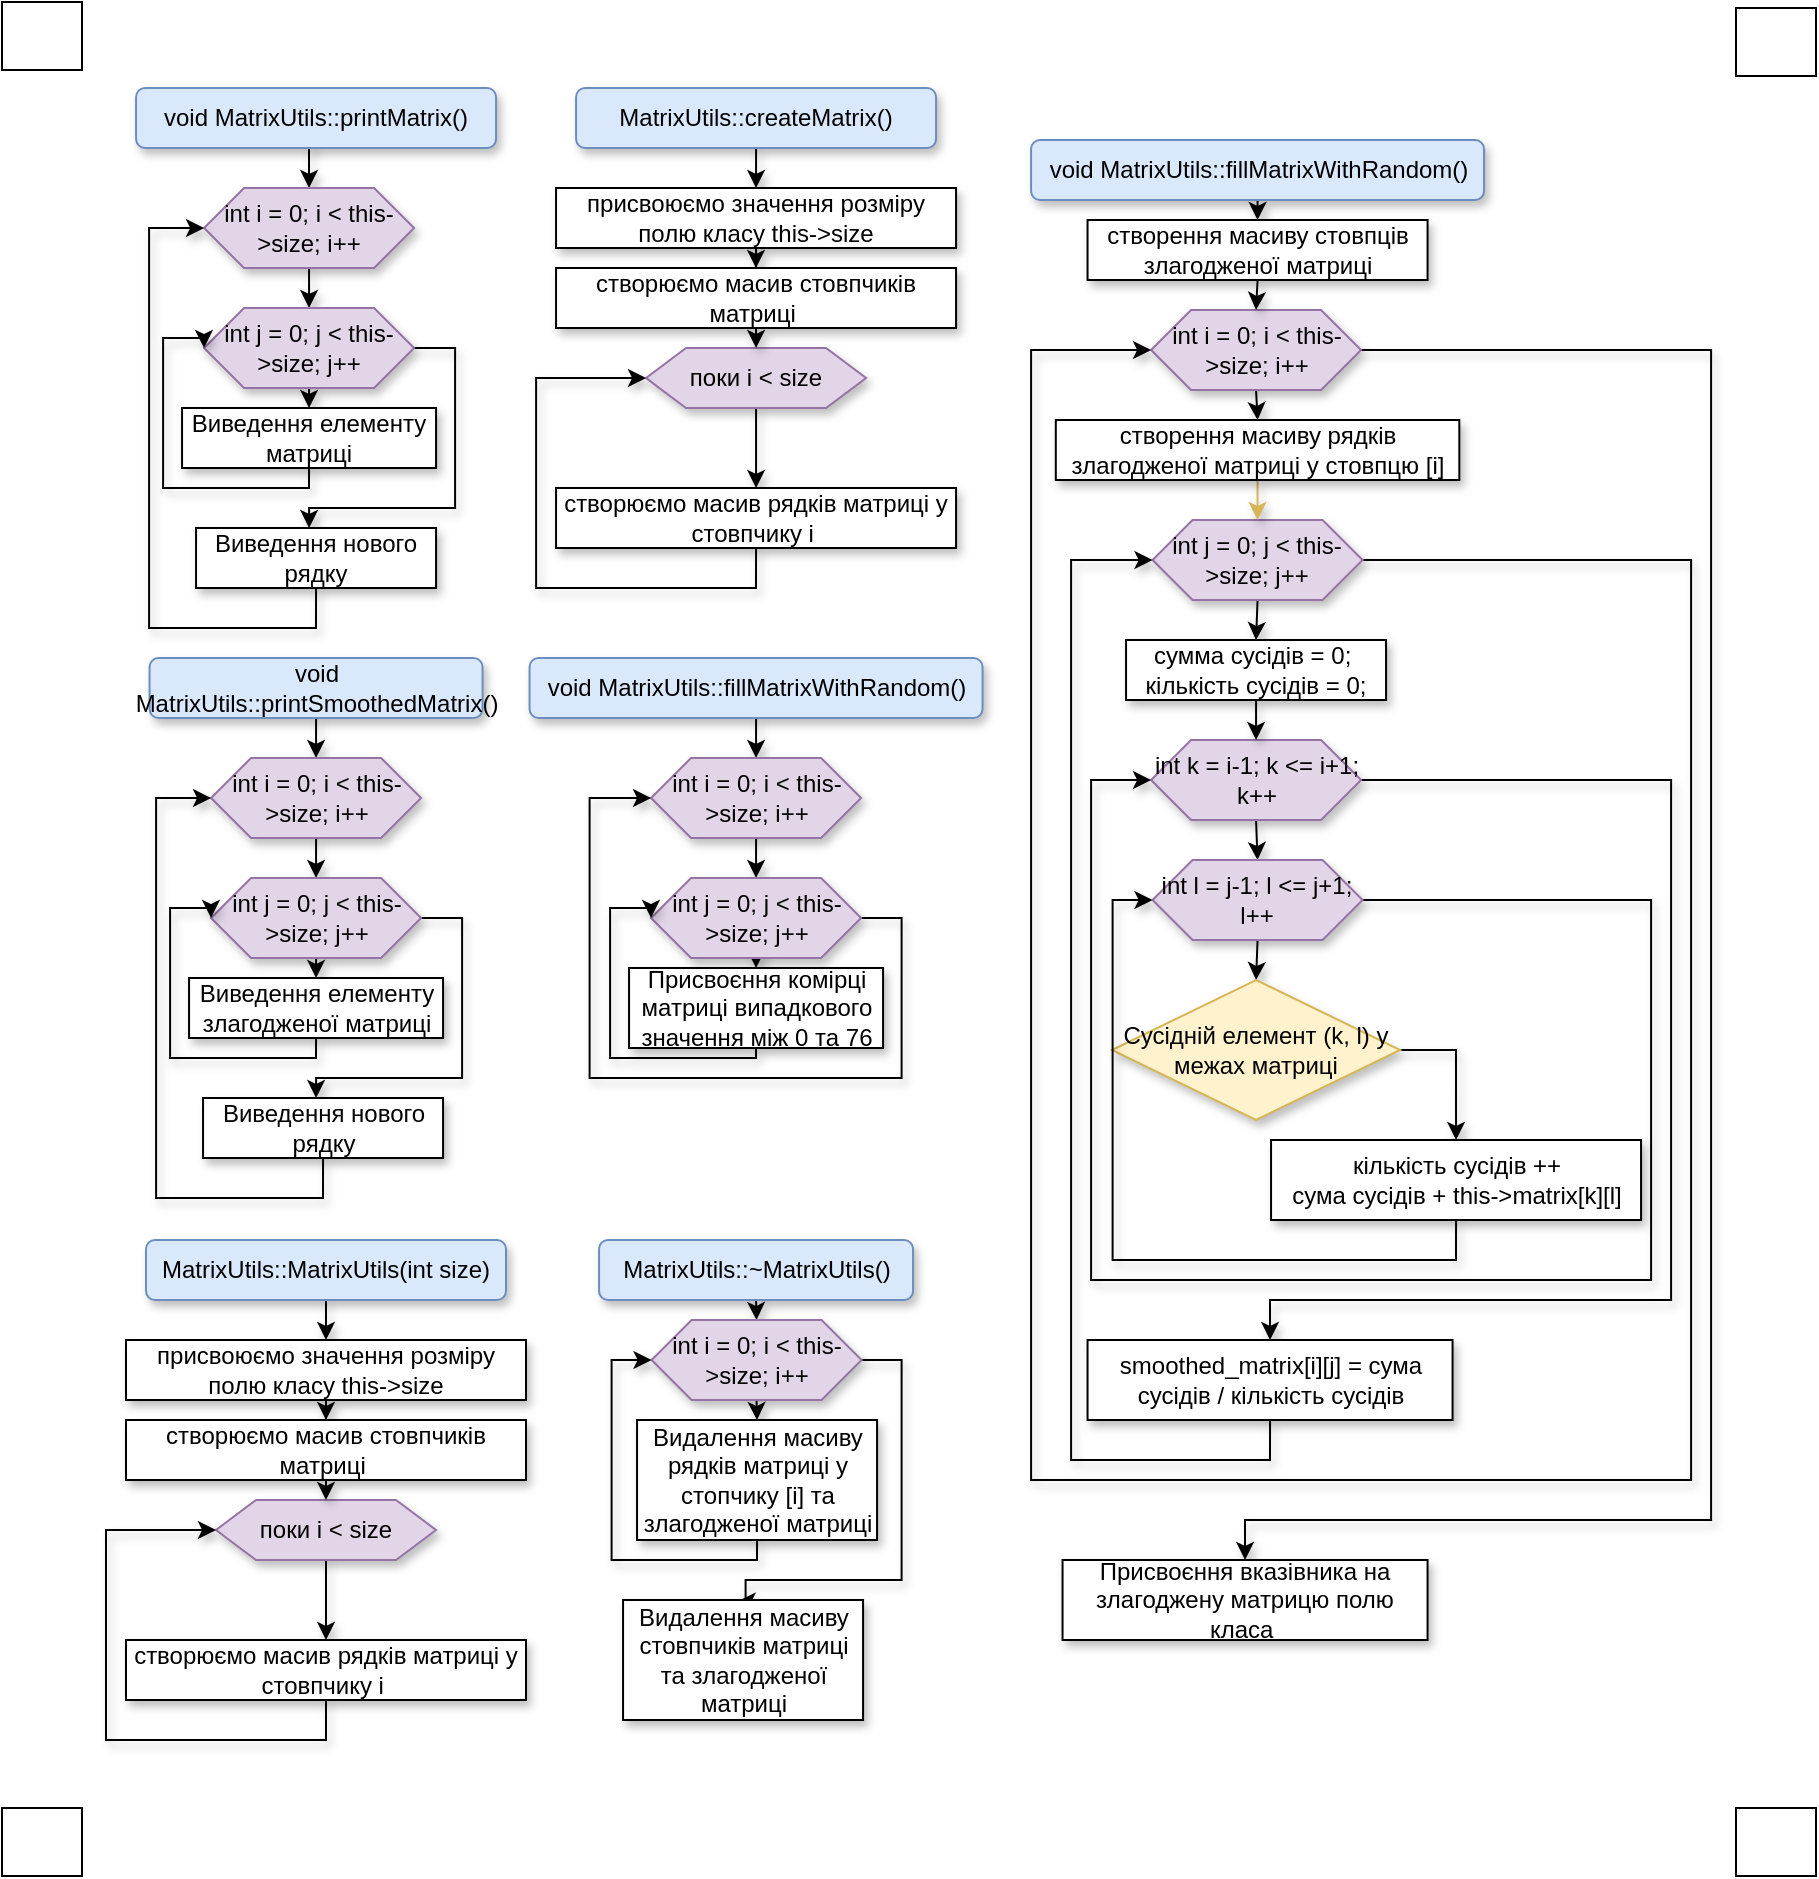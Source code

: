 <mxfile version="21.3.0" type="device">
  <diagram name="Сторінка-1" id="_eR_3v-Mw2Az2jnUmWdt">
    <mxGraphModel dx="3135" dy="3163" grid="1" gridSize="10" guides="1" tooltips="1" connect="1" arrows="1" fold="1" page="1" pageScale="1" pageWidth="827" pageHeight="1169" math="0" shadow="0">
      <root>
        <mxCell id="0" />
        <mxCell id="1" parent="0" />
        <mxCell id="QLhoriEredFABlClyV-9-8" style="edgeStyle=orthogonalEdgeStyle;rounded=0;orthogonalLoop=1;jettySize=auto;html=1;exitX=0.5;exitY=1;exitDx=0;exitDy=0;entryX=0.5;entryY=0;entryDx=0;entryDy=0;shadow=1;" parent="1" source="QLhoriEredFABlClyV-9-2" target="QLhoriEredFABlClyV-9-5" edge="1">
          <mxGeometry relative="1" as="geometry" />
        </mxCell>
        <mxCell id="QLhoriEredFABlClyV-9-2" value="MatrixUtils::MatrixUtils(int size)" style="rounded=1;whiteSpace=wrap;html=1;fillColor=#dae8fc;strokeColor=#6c8ebf;shadow=1;" parent="1" vertex="1">
          <mxGeometry x="-795" y="-584" width="180" height="30" as="geometry" />
        </mxCell>
        <mxCell id="QLhoriEredFABlClyV-9-11" style="edgeStyle=orthogonalEdgeStyle;rounded=0;orthogonalLoop=1;jettySize=auto;html=1;exitX=0.5;exitY=1;exitDx=0;exitDy=0;entryX=0.5;entryY=0;entryDx=0;entryDy=0;shadow=1;" parent="1" source="QLhoriEredFABlClyV-9-4" target="QLhoriEredFABlClyV-9-7" edge="1">
          <mxGeometry relative="1" as="geometry" />
        </mxCell>
        <mxCell id="QLhoriEredFABlClyV-9-4" value="поки i &amp;lt; size" style="shape=hexagon;perimeter=hexagonPerimeter2;whiteSpace=wrap;html=1;fixedSize=1;size=20;shadow=1;fillColor=#e1d5e7;strokeColor=#9673a6;" parent="1" vertex="1">
          <mxGeometry x="-760" y="-454" width="110" height="30" as="geometry" />
        </mxCell>
        <mxCell id="QLhoriEredFABlClyV-9-9" style="edgeStyle=orthogonalEdgeStyle;rounded=0;orthogonalLoop=1;jettySize=auto;html=1;exitX=0.5;exitY=1;exitDx=0;exitDy=0;shadow=1;" parent="1" source="QLhoriEredFABlClyV-9-5" target="QLhoriEredFABlClyV-9-6" edge="1">
          <mxGeometry relative="1" as="geometry" />
        </mxCell>
        <mxCell id="QLhoriEredFABlClyV-9-5" value="присвоюємо значення розміру полю класу this-&amp;gt;size" style="rounded=0;whiteSpace=wrap;html=1;shadow=1;" parent="1" vertex="1">
          <mxGeometry x="-805" y="-534" width="200" height="30" as="geometry" />
        </mxCell>
        <mxCell id="QLhoriEredFABlClyV-9-10" style="edgeStyle=orthogonalEdgeStyle;rounded=0;orthogonalLoop=1;jettySize=auto;html=1;exitX=0.5;exitY=1;exitDx=0;exitDy=0;entryX=0.5;entryY=0;entryDx=0;entryDy=0;shadow=1;" parent="1" source="QLhoriEredFABlClyV-9-6" target="QLhoriEredFABlClyV-9-4" edge="1">
          <mxGeometry relative="1" as="geometry" />
        </mxCell>
        <mxCell id="QLhoriEredFABlClyV-9-6" value="створюємо масив стовпчиків матриці&amp;nbsp;" style="rounded=0;whiteSpace=wrap;html=1;shadow=1;" parent="1" vertex="1">
          <mxGeometry x="-805" y="-494" width="200" height="30" as="geometry" />
        </mxCell>
        <mxCell id="QLhoriEredFABlClyV-9-12" style="edgeStyle=orthogonalEdgeStyle;rounded=0;orthogonalLoop=1;jettySize=auto;html=1;exitX=0.5;exitY=1;exitDx=0;exitDy=0;entryX=0;entryY=0.5;entryDx=0;entryDy=0;shadow=1;" parent="1" source="QLhoriEredFABlClyV-9-7" target="QLhoriEredFABlClyV-9-4" edge="1">
          <mxGeometry relative="1" as="geometry">
            <Array as="points">
              <mxPoint x="-705" y="-334" />
              <mxPoint x="-815" y="-334" />
              <mxPoint x="-815" y="-439" />
            </Array>
          </mxGeometry>
        </mxCell>
        <mxCell id="QLhoriEredFABlClyV-9-7" value="створюємо масив рядків матриці у стовпчику i&amp;nbsp;" style="rounded=0;whiteSpace=wrap;html=1;shadow=1;" parent="1" vertex="1">
          <mxGeometry x="-805" y="-384" width="200" height="30" as="geometry" />
        </mxCell>
        <mxCell id="QLhoriEredFABlClyV-9-13" style="edgeStyle=orthogonalEdgeStyle;rounded=0;orthogonalLoop=1;jettySize=auto;html=1;exitX=0.5;exitY=1;exitDx=0;exitDy=0;entryX=0.5;entryY=0;entryDx=0;entryDy=0;shadow=1;" parent="1" source="QLhoriEredFABlClyV-9-14" target="QLhoriEredFABlClyV-9-18" edge="1">
          <mxGeometry relative="1" as="geometry" />
        </mxCell>
        <mxCell id="QLhoriEredFABlClyV-9-14" value="MatrixUtils::createMatrix()" style="rounded=1;whiteSpace=wrap;html=1;fillColor=#dae8fc;strokeColor=#6c8ebf;shadow=1;" parent="1" vertex="1">
          <mxGeometry x="-579.97" y="-1160" width="180" height="30" as="geometry" />
        </mxCell>
        <mxCell id="QLhoriEredFABlClyV-9-15" style="edgeStyle=orthogonalEdgeStyle;rounded=0;orthogonalLoop=1;jettySize=auto;html=1;exitX=0.5;exitY=1;exitDx=0;exitDy=0;entryX=0.5;entryY=0;entryDx=0;entryDy=0;shadow=1;" parent="1" source="QLhoriEredFABlClyV-9-16" target="QLhoriEredFABlClyV-9-22" edge="1">
          <mxGeometry relative="1" as="geometry" />
        </mxCell>
        <mxCell id="QLhoriEredFABlClyV-9-16" value="поки i &amp;lt; size" style="shape=hexagon;perimeter=hexagonPerimeter2;whiteSpace=wrap;html=1;fixedSize=1;size=20;shadow=1;fillColor=#e1d5e7;strokeColor=#9673a6;" parent="1" vertex="1">
          <mxGeometry x="-544.97" y="-1030" width="110" height="30" as="geometry" />
        </mxCell>
        <mxCell id="QLhoriEredFABlClyV-9-17" style="edgeStyle=orthogonalEdgeStyle;rounded=0;orthogonalLoop=1;jettySize=auto;html=1;exitX=0.5;exitY=1;exitDx=0;exitDy=0;shadow=1;" parent="1" source="QLhoriEredFABlClyV-9-18" target="QLhoriEredFABlClyV-9-20" edge="1">
          <mxGeometry relative="1" as="geometry" />
        </mxCell>
        <mxCell id="QLhoriEredFABlClyV-9-18" value="присвоюємо значення розміру полю класу this-&amp;gt;size" style="rounded=0;whiteSpace=wrap;html=1;shadow=1;" parent="1" vertex="1">
          <mxGeometry x="-589.97" y="-1110" width="200" height="30" as="geometry" />
        </mxCell>
        <mxCell id="QLhoriEredFABlClyV-9-19" style="edgeStyle=orthogonalEdgeStyle;rounded=0;orthogonalLoop=1;jettySize=auto;html=1;exitX=0.5;exitY=1;exitDx=0;exitDy=0;entryX=0.5;entryY=0;entryDx=0;entryDy=0;shadow=1;" parent="1" source="QLhoriEredFABlClyV-9-20" target="QLhoriEredFABlClyV-9-16" edge="1">
          <mxGeometry relative="1" as="geometry" />
        </mxCell>
        <mxCell id="QLhoriEredFABlClyV-9-20" value="створюємо масив стовпчиків матриці&amp;nbsp;" style="rounded=0;whiteSpace=wrap;html=1;shadow=1;" parent="1" vertex="1">
          <mxGeometry x="-589.97" y="-1070" width="200" height="30" as="geometry" />
        </mxCell>
        <mxCell id="QLhoriEredFABlClyV-9-21" style="edgeStyle=orthogonalEdgeStyle;rounded=0;orthogonalLoop=1;jettySize=auto;html=1;exitX=0.5;exitY=1;exitDx=0;exitDy=0;entryX=0;entryY=0.5;entryDx=0;entryDy=0;shadow=1;" parent="1" source="QLhoriEredFABlClyV-9-22" target="QLhoriEredFABlClyV-9-16" edge="1">
          <mxGeometry relative="1" as="geometry">
            <Array as="points">
              <mxPoint x="-489.97" y="-910" />
              <mxPoint x="-599.97" y="-910" />
              <mxPoint x="-599.97" y="-1015" />
            </Array>
          </mxGeometry>
        </mxCell>
        <mxCell id="QLhoriEredFABlClyV-9-22" value="створюємо масив рядків матриці у стовпчику i&amp;nbsp;" style="rounded=0;whiteSpace=wrap;html=1;shadow=1;" parent="1" vertex="1">
          <mxGeometry x="-589.97" y="-960" width="200" height="30" as="geometry" />
        </mxCell>
        <mxCell id="MPSklwutve8_CNtaB2tT-8" style="edgeStyle=orthogonalEdgeStyle;rounded=0;orthogonalLoop=1;jettySize=auto;html=1;exitX=0.5;exitY=1;exitDx=0;exitDy=0;entryX=0.5;entryY=0;entryDx=0;entryDy=0;shadow=1;" edge="1" parent="1" source="QLhoriEredFABlClyV-9-24" target="QLhoriEredFABlClyV-9-25">
          <mxGeometry relative="1" as="geometry" />
        </mxCell>
        <mxCell id="QLhoriEredFABlClyV-9-24" value="void MatrixUtils::printMatrix()" style="rounded=1;whiteSpace=wrap;html=1;fillColor=#dae8fc;strokeColor=#6c8ebf;shadow=1;" parent="1" vertex="1">
          <mxGeometry x="-799.97" y="-1160" width="180" height="30" as="geometry" />
        </mxCell>
        <mxCell id="MPSklwutve8_CNtaB2tT-2" style="edgeStyle=orthogonalEdgeStyle;rounded=0;orthogonalLoop=1;jettySize=auto;html=1;exitX=0.5;exitY=1;exitDx=0;exitDy=0;entryX=0.5;entryY=0;entryDx=0;entryDy=0;shadow=1;" edge="1" parent="1" source="QLhoriEredFABlClyV-9-25" target="QLhoriEredFABlClyV-9-26">
          <mxGeometry relative="1" as="geometry" />
        </mxCell>
        <mxCell id="QLhoriEredFABlClyV-9-25" value="int i = 0; i &amp;lt; this-&amp;gt;size; i++" style="shape=hexagon;perimeter=hexagonPerimeter2;whiteSpace=wrap;html=1;fixedSize=1;size=20;shadow=1;fillColor=#e1d5e7;strokeColor=#9673a6;" parent="1" vertex="1">
          <mxGeometry x="-765.97" y="-1110" width="105" height="40" as="geometry" />
        </mxCell>
        <mxCell id="MPSklwutve8_CNtaB2tT-4" style="edgeStyle=orthogonalEdgeStyle;rounded=0;orthogonalLoop=1;jettySize=auto;html=1;exitX=0.5;exitY=1;exitDx=0;exitDy=0;entryX=0.5;entryY=0;entryDx=0;entryDy=0;shadow=1;" edge="1" parent="1" source="QLhoriEredFABlClyV-9-26" target="MPSklwutve8_CNtaB2tT-1">
          <mxGeometry relative="1" as="geometry" />
        </mxCell>
        <mxCell id="MPSklwutve8_CNtaB2tT-7" style="edgeStyle=orthogonalEdgeStyle;rounded=0;orthogonalLoop=1;jettySize=auto;html=1;exitX=1;exitY=0.5;exitDx=0;exitDy=0;shadow=1;" edge="1" parent="1" source="QLhoriEredFABlClyV-9-26" target="MPSklwutve8_CNtaB2tT-6">
          <mxGeometry relative="1" as="geometry">
            <Array as="points">
              <mxPoint x="-640.47" y="-1030" />
              <mxPoint x="-640.47" y="-950" />
              <mxPoint x="-713.47" y="-950" />
            </Array>
          </mxGeometry>
        </mxCell>
        <mxCell id="QLhoriEredFABlClyV-9-26" value="int j = 0; j &amp;lt; this-&amp;gt;size; j++" style="shape=hexagon;perimeter=hexagonPerimeter2;whiteSpace=wrap;html=1;fixedSize=1;size=20;shadow=1;fillColor=#e1d5e7;strokeColor=#9673a6;" parent="1" vertex="1">
          <mxGeometry x="-765.97" y="-1050" width="105" height="40" as="geometry" />
        </mxCell>
        <mxCell id="MPSklwutve8_CNtaB2tT-5" style="edgeStyle=orthogonalEdgeStyle;rounded=0;orthogonalLoop=1;jettySize=auto;html=1;exitX=0.5;exitY=1;exitDx=0;exitDy=0;entryX=0;entryY=0.5;entryDx=0;entryDy=0;shadow=1;" edge="1" parent="1" source="MPSklwutve8_CNtaB2tT-1" target="QLhoriEredFABlClyV-9-26">
          <mxGeometry relative="1" as="geometry">
            <Array as="points">
              <mxPoint x="-713.47" y="-960" />
              <mxPoint x="-786.47" y="-960" />
              <mxPoint x="-786.47" y="-1035" />
            </Array>
          </mxGeometry>
        </mxCell>
        <mxCell id="MPSklwutve8_CNtaB2tT-1" value="Виведення елементу матриці" style="rounded=0;whiteSpace=wrap;html=1;shadow=1;" vertex="1" parent="1">
          <mxGeometry x="-776.97" y="-1000" width="127" height="30" as="geometry" />
        </mxCell>
        <mxCell id="MPSklwutve8_CNtaB2tT-9" style="edgeStyle=orthogonalEdgeStyle;rounded=0;orthogonalLoop=1;jettySize=auto;html=1;exitX=0.5;exitY=1;exitDx=0;exitDy=0;entryX=0;entryY=0.5;entryDx=0;entryDy=0;shadow=1;" edge="1" parent="1" source="MPSklwutve8_CNtaB2tT-6" target="QLhoriEredFABlClyV-9-25">
          <mxGeometry relative="1" as="geometry">
            <mxPoint x="-793.47" y="-1050" as="targetPoint" />
            <Array as="points">
              <mxPoint x="-710.47" y="-890" />
              <mxPoint x="-793.47" y="-890" />
              <mxPoint x="-793.47" y="-1090" />
            </Array>
          </mxGeometry>
        </mxCell>
        <mxCell id="MPSklwutve8_CNtaB2tT-6" value="Виведення нового рядку" style="rounded=0;whiteSpace=wrap;html=1;shadow=1;" vertex="1" parent="1">
          <mxGeometry x="-769.97" y="-940" width="120" height="30" as="geometry" />
        </mxCell>
        <mxCell id="MPSklwutve8_CNtaB2tT-10" style="edgeStyle=orthogonalEdgeStyle;rounded=0;orthogonalLoop=1;jettySize=auto;html=1;exitX=0.5;exitY=1;exitDx=0;exitDy=0;entryX=0.5;entryY=0;entryDx=0;entryDy=0;shadow=1;" edge="1" parent="1" source="MPSklwutve8_CNtaB2tT-11" target="MPSklwutve8_CNtaB2tT-13">
          <mxGeometry relative="1" as="geometry" />
        </mxCell>
        <mxCell id="MPSklwutve8_CNtaB2tT-11" value="void MatrixUtils::printSmoothedMatrix()" style="rounded=1;whiteSpace=wrap;html=1;fillColor=#dae8fc;strokeColor=#6c8ebf;shadow=1;" vertex="1" parent="1">
          <mxGeometry x="-793.22" y="-875" width="166.5" height="30" as="geometry" />
        </mxCell>
        <mxCell id="MPSklwutve8_CNtaB2tT-12" style="edgeStyle=orthogonalEdgeStyle;rounded=0;orthogonalLoop=1;jettySize=auto;html=1;exitX=0.5;exitY=1;exitDx=0;exitDy=0;entryX=0.5;entryY=0;entryDx=0;entryDy=0;shadow=1;" edge="1" parent="1" source="MPSklwutve8_CNtaB2tT-13" target="MPSklwutve8_CNtaB2tT-16">
          <mxGeometry relative="1" as="geometry" />
        </mxCell>
        <mxCell id="MPSklwutve8_CNtaB2tT-13" value="int i = 0; i &amp;lt; this-&amp;gt;size; i++" style="shape=hexagon;perimeter=hexagonPerimeter2;whiteSpace=wrap;html=1;fixedSize=1;size=20;shadow=1;fillColor=#e1d5e7;strokeColor=#9673a6;" vertex="1" parent="1">
          <mxGeometry x="-762.47" y="-825" width="105" height="40" as="geometry" />
        </mxCell>
        <mxCell id="MPSklwutve8_CNtaB2tT-14" style="edgeStyle=orthogonalEdgeStyle;rounded=0;orthogonalLoop=1;jettySize=auto;html=1;exitX=0.5;exitY=1;exitDx=0;exitDy=0;entryX=0.5;entryY=0;entryDx=0;entryDy=0;shadow=1;" edge="1" parent="1" source="MPSklwutve8_CNtaB2tT-16" target="MPSklwutve8_CNtaB2tT-18">
          <mxGeometry relative="1" as="geometry" />
        </mxCell>
        <mxCell id="MPSklwutve8_CNtaB2tT-15" style="edgeStyle=orthogonalEdgeStyle;rounded=0;orthogonalLoop=1;jettySize=auto;html=1;exitX=1;exitY=0.5;exitDx=0;exitDy=0;shadow=1;" edge="1" parent="1" source="MPSklwutve8_CNtaB2tT-16" target="MPSklwutve8_CNtaB2tT-20">
          <mxGeometry relative="1" as="geometry">
            <Array as="points">
              <mxPoint x="-636.97" y="-745" />
              <mxPoint x="-636.97" y="-665" />
              <mxPoint x="-709.97" y="-665" />
            </Array>
          </mxGeometry>
        </mxCell>
        <mxCell id="MPSklwutve8_CNtaB2tT-16" value="int j = 0; j &amp;lt; this-&amp;gt;size; j++" style="shape=hexagon;perimeter=hexagonPerimeter2;whiteSpace=wrap;html=1;fixedSize=1;size=20;shadow=1;fillColor=#e1d5e7;strokeColor=#9673a6;" vertex="1" parent="1">
          <mxGeometry x="-762.47" y="-765" width="105" height="40" as="geometry" />
        </mxCell>
        <mxCell id="MPSklwutve8_CNtaB2tT-17" style="edgeStyle=orthogonalEdgeStyle;rounded=0;orthogonalLoop=1;jettySize=auto;html=1;exitX=0.5;exitY=1;exitDx=0;exitDy=0;entryX=0;entryY=0.5;entryDx=0;entryDy=0;shadow=1;" edge="1" parent="1" source="MPSklwutve8_CNtaB2tT-18" target="MPSklwutve8_CNtaB2tT-16">
          <mxGeometry relative="1" as="geometry">
            <Array as="points">
              <mxPoint x="-709.97" y="-675" />
              <mxPoint x="-782.97" y="-675" />
              <mxPoint x="-782.97" y="-750" />
            </Array>
          </mxGeometry>
        </mxCell>
        <mxCell id="MPSklwutve8_CNtaB2tT-18" value="Виведення елементу злагодженої матриці" style="rounded=0;whiteSpace=wrap;html=1;shadow=1;" vertex="1" parent="1">
          <mxGeometry x="-773.47" y="-715" width="127" height="30" as="geometry" />
        </mxCell>
        <mxCell id="MPSklwutve8_CNtaB2tT-19" style="edgeStyle=orthogonalEdgeStyle;rounded=0;orthogonalLoop=1;jettySize=auto;html=1;exitX=0.5;exitY=1;exitDx=0;exitDy=0;entryX=0;entryY=0.5;entryDx=0;entryDy=0;shadow=1;" edge="1" parent="1" source="MPSklwutve8_CNtaB2tT-20" target="MPSklwutve8_CNtaB2tT-13">
          <mxGeometry relative="1" as="geometry">
            <mxPoint x="-789.97" y="-765" as="targetPoint" />
            <Array as="points">
              <mxPoint x="-706.97" y="-605" />
              <mxPoint x="-789.97" y="-605" />
              <mxPoint x="-789.97" y="-805" />
            </Array>
          </mxGeometry>
        </mxCell>
        <mxCell id="MPSklwutve8_CNtaB2tT-20" value="Виведення нового рядку" style="rounded=0;whiteSpace=wrap;html=1;shadow=1;" vertex="1" parent="1">
          <mxGeometry x="-766.47" y="-655" width="120" height="30" as="geometry" />
        </mxCell>
        <mxCell id="MPSklwutve8_CNtaB2tT-21" style="edgeStyle=orthogonalEdgeStyle;rounded=0;orthogonalLoop=1;jettySize=auto;html=1;exitX=0.5;exitY=1;exitDx=0;exitDy=0;entryX=0.5;entryY=0;entryDx=0;entryDy=0;shadow=1;" edge="1" parent="1" source="MPSklwutve8_CNtaB2tT-22" target="MPSklwutve8_CNtaB2tT-24">
          <mxGeometry relative="1" as="geometry" />
        </mxCell>
        <mxCell id="MPSklwutve8_CNtaB2tT-22" value="void MatrixUtils::fillMatrixWithRandom()" style="rounded=1;whiteSpace=wrap;html=1;fillColor=#dae8fc;strokeColor=#6c8ebf;shadow=1;" vertex="1" parent="1">
          <mxGeometry x="-603.22" y="-875" width="226.5" height="30" as="geometry" />
        </mxCell>
        <mxCell id="MPSklwutve8_CNtaB2tT-23" style="edgeStyle=orthogonalEdgeStyle;rounded=0;orthogonalLoop=1;jettySize=auto;html=1;exitX=0.5;exitY=1;exitDx=0;exitDy=0;entryX=0.5;entryY=0;entryDx=0;entryDy=0;shadow=1;" edge="1" parent="1" source="MPSklwutve8_CNtaB2tT-24" target="MPSklwutve8_CNtaB2tT-27">
          <mxGeometry relative="1" as="geometry" />
        </mxCell>
        <mxCell id="MPSklwutve8_CNtaB2tT-24" value="int i = 0; i &amp;lt; this-&amp;gt;size; i++" style="shape=hexagon;perimeter=hexagonPerimeter2;whiteSpace=wrap;html=1;fixedSize=1;size=20;shadow=1;fillColor=#e1d5e7;strokeColor=#9673a6;" vertex="1" parent="1">
          <mxGeometry x="-542.47" y="-825" width="105" height="40" as="geometry" />
        </mxCell>
        <mxCell id="MPSklwutve8_CNtaB2tT-25" style="edgeStyle=orthogonalEdgeStyle;rounded=0;orthogonalLoop=1;jettySize=auto;html=1;exitX=0.5;exitY=1;exitDx=0;exitDy=0;entryX=0.5;entryY=0;entryDx=0;entryDy=0;shadow=1;" edge="1" parent="1" source="MPSklwutve8_CNtaB2tT-27" target="MPSklwutve8_CNtaB2tT-29">
          <mxGeometry relative="1" as="geometry" />
        </mxCell>
        <mxCell id="MPSklwutve8_CNtaB2tT-26" style="edgeStyle=orthogonalEdgeStyle;rounded=0;orthogonalLoop=1;jettySize=auto;html=1;exitX=1;exitY=0.5;exitDx=0;exitDy=0;entryX=0;entryY=0.5;entryDx=0;entryDy=0;shadow=1;" edge="1" parent="1" source="MPSklwutve8_CNtaB2tT-27" target="MPSklwutve8_CNtaB2tT-24">
          <mxGeometry relative="1" as="geometry">
            <Array as="points">
              <mxPoint x="-417.22" y="-745" />
              <mxPoint x="-417.22" y="-665" />
              <mxPoint x="-573.22" y="-665" />
              <mxPoint x="-573.22" y="-805" />
            </Array>
            <mxPoint x="-489.963" y="-655" as="targetPoint" />
          </mxGeometry>
        </mxCell>
        <mxCell id="MPSklwutve8_CNtaB2tT-27" value="int j = 0; j &amp;lt; this-&amp;gt;size; j++" style="shape=hexagon;perimeter=hexagonPerimeter2;whiteSpace=wrap;html=1;fixedSize=1;size=20;shadow=1;fillColor=#e1d5e7;strokeColor=#9673a6;" vertex="1" parent="1">
          <mxGeometry x="-542.47" y="-765" width="105" height="40" as="geometry" />
        </mxCell>
        <mxCell id="MPSklwutve8_CNtaB2tT-28" style="edgeStyle=orthogonalEdgeStyle;rounded=0;orthogonalLoop=1;jettySize=auto;html=1;exitX=0.5;exitY=1;exitDx=0;exitDy=0;entryX=0;entryY=0.5;entryDx=0;entryDy=0;shadow=1;" edge="1" parent="1" source="MPSklwutve8_CNtaB2tT-29" target="MPSklwutve8_CNtaB2tT-27">
          <mxGeometry relative="1" as="geometry">
            <Array as="points">
              <mxPoint x="-489.97" y="-675" />
              <mxPoint x="-562.97" y="-675" />
              <mxPoint x="-562.97" y="-750" />
            </Array>
          </mxGeometry>
        </mxCell>
        <mxCell id="MPSklwutve8_CNtaB2tT-29" value="Присвоєння комірці матриці випадкового значення між 0 та 76" style="rounded=0;whiteSpace=wrap;html=1;shadow=1;" vertex="1" parent="1">
          <mxGeometry x="-553.47" y="-720" width="127" height="40" as="geometry" />
        </mxCell>
        <mxCell id="MPSklwutve8_CNtaB2tT-45" style="edgeStyle=orthogonalEdgeStyle;rounded=0;orthogonalLoop=1;jettySize=auto;html=1;exitX=0.5;exitY=1;exitDx=0;exitDy=0;entryX=0.5;entryY=0;entryDx=0;entryDy=0;shadow=1;" edge="1" parent="1" source="MPSklwutve8_CNtaB2tT-34" target="MPSklwutve8_CNtaB2tT-44">
          <mxGeometry relative="1" as="geometry" />
        </mxCell>
        <mxCell id="MPSklwutve8_CNtaB2tT-34" value="void MatrixUtils::fillMatrixWithRandom()" style="rounded=1;whiteSpace=wrap;html=1;fillColor=#dae8fc;strokeColor=#6c8ebf;shadow=1;" vertex="1" parent="1">
          <mxGeometry x="-352.47" y="-1134" width="226.5" height="30" as="geometry" />
        </mxCell>
        <mxCell id="MPSklwutve8_CNtaB2tT-48" style="edgeStyle=orthogonalEdgeStyle;rounded=0;orthogonalLoop=1;jettySize=auto;html=1;exitX=0.5;exitY=1;exitDx=0;exitDy=0;entryX=0.5;entryY=0;entryDx=0;entryDy=0;shadow=1;" edge="1" parent="1" source="MPSklwutve8_CNtaB2tT-36" target="MPSklwutve8_CNtaB2tT-47">
          <mxGeometry relative="1" as="geometry" />
        </mxCell>
        <mxCell id="MPSklwutve8_CNtaB2tT-65" style="edgeStyle=orthogonalEdgeStyle;rounded=0;orthogonalLoop=1;jettySize=auto;html=1;exitX=1;exitY=0.5;exitDx=0;exitDy=0;entryX=0.5;entryY=0;entryDx=0;entryDy=0;shadow=1;" edge="1" parent="1" source="MPSklwutve8_CNtaB2tT-36" target="MPSklwutve8_CNtaB2tT-64">
          <mxGeometry relative="1" as="geometry">
            <Array as="points">
              <mxPoint x="-12.47" y="-1029" />
              <mxPoint x="-12.47" y="-444" />
            </Array>
          </mxGeometry>
        </mxCell>
        <mxCell id="MPSklwutve8_CNtaB2tT-36" value="int i = 0; i &amp;lt; this-&amp;gt;size; i++" style="shape=hexagon;perimeter=hexagonPerimeter2;whiteSpace=wrap;html=1;fixedSize=1;size=20;shadow=1;fillColor=#e1d5e7;strokeColor=#9673a6;" vertex="1" parent="1">
          <mxGeometry x="-292.47" y="-1049" width="105" height="40" as="geometry" />
        </mxCell>
        <mxCell id="MPSklwutve8_CNtaB2tT-51" style="edgeStyle=orthogonalEdgeStyle;rounded=0;orthogonalLoop=1;jettySize=auto;html=1;exitX=0.5;exitY=1;exitDx=0;exitDy=0;entryX=0.5;entryY=0;entryDx=0;entryDy=0;shadow=1;" edge="1" parent="1" source="MPSklwutve8_CNtaB2tT-39" target="MPSklwutve8_CNtaB2tT-50">
          <mxGeometry relative="1" as="geometry" />
        </mxCell>
        <mxCell id="MPSklwutve8_CNtaB2tT-63" style="edgeStyle=orthogonalEdgeStyle;rounded=0;orthogonalLoop=1;jettySize=auto;html=1;exitX=1;exitY=0.5;exitDx=0;exitDy=0;entryX=0;entryY=0.5;entryDx=0;entryDy=0;shadow=1;" edge="1" parent="1" source="MPSklwutve8_CNtaB2tT-39" target="MPSklwutve8_CNtaB2tT-36">
          <mxGeometry relative="1" as="geometry">
            <Array as="points">
              <mxPoint x="-22.47" y="-924" />
              <mxPoint x="-22.47" y="-464" />
              <mxPoint x="-352.47" y="-464" />
              <mxPoint x="-352.47" y="-1029" />
            </Array>
          </mxGeometry>
        </mxCell>
        <mxCell id="MPSklwutve8_CNtaB2tT-39" value="int j = 0; j &amp;lt; this-&amp;gt;size; j++" style="shape=hexagon;perimeter=hexagonPerimeter2;whiteSpace=wrap;html=1;fixedSize=1;size=20;shadow=1;fillColor=#e1d5e7;strokeColor=#9673a6;" vertex="1" parent="1">
          <mxGeometry x="-291.72" y="-944" width="105" height="40" as="geometry" />
        </mxCell>
        <mxCell id="MPSklwutve8_CNtaB2tT-54" style="edgeStyle=orthogonalEdgeStyle;rounded=0;orthogonalLoop=1;jettySize=auto;html=1;exitX=0.5;exitY=1;exitDx=0;exitDy=0;entryX=0.5;entryY=0;entryDx=0;entryDy=0;shadow=1;" edge="1" parent="1" source="MPSklwutve8_CNtaB2tT-42" target="MPSklwutve8_CNtaB2tT-43">
          <mxGeometry relative="1" as="geometry" />
        </mxCell>
        <mxCell id="MPSklwutve8_CNtaB2tT-61" style="edgeStyle=orthogonalEdgeStyle;rounded=0;orthogonalLoop=1;jettySize=auto;html=1;exitX=1;exitY=0.5;exitDx=0;exitDy=0;entryX=0.5;entryY=0;entryDx=0;entryDy=0;shadow=1;" edge="1" parent="1" source="MPSklwutve8_CNtaB2tT-42" target="MPSklwutve8_CNtaB2tT-60">
          <mxGeometry relative="1" as="geometry">
            <Array as="points">
              <mxPoint x="-32.47" y="-814" />
              <mxPoint x="-32.47" y="-554" />
            </Array>
          </mxGeometry>
        </mxCell>
        <mxCell id="MPSklwutve8_CNtaB2tT-42" value="int k = i-1; k &amp;lt;= i+1; k++" style="shape=hexagon;perimeter=hexagonPerimeter2;whiteSpace=wrap;html=1;fixedSize=1;size=20;shadow=1;fillColor=#e1d5e7;strokeColor=#9673a6;" vertex="1" parent="1">
          <mxGeometry x="-292.47" y="-834" width="105" height="40" as="geometry" />
        </mxCell>
        <mxCell id="MPSklwutve8_CNtaB2tT-55" style="edgeStyle=orthogonalEdgeStyle;rounded=0;orthogonalLoop=1;jettySize=auto;html=1;exitX=0.5;exitY=1;exitDx=0;exitDy=0;entryX=0.5;entryY=0;entryDx=0;entryDy=0;shadow=1;" edge="1" parent="1" source="MPSklwutve8_CNtaB2tT-43" target="MPSklwutve8_CNtaB2tT-53">
          <mxGeometry relative="1" as="geometry" />
        </mxCell>
        <mxCell id="MPSklwutve8_CNtaB2tT-59" style="edgeStyle=orthogonalEdgeStyle;rounded=0;orthogonalLoop=1;jettySize=auto;html=1;exitX=1;exitY=0.5;exitDx=0;exitDy=0;entryX=0;entryY=0.5;entryDx=0;entryDy=0;shadow=1;" edge="1" parent="1" source="MPSklwutve8_CNtaB2tT-43" target="MPSklwutve8_CNtaB2tT-42">
          <mxGeometry relative="1" as="geometry">
            <Array as="points">
              <mxPoint x="-42.47" y="-754" />
              <mxPoint x="-42.47" y="-564" />
              <mxPoint x="-322.47" y="-564" />
              <mxPoint x="-322.47" y="-814" />
            </Array>
          </mxGeometry>
        </mxCell>
        <mxCell id="MPSklwutve8_CNtaB2tT-43" value="int l = j-1; l &amp;lt;= j+1; l++" style="shape=hexagon;perimeter=hexagonPerimeter2;whiteSpace=wrap;html=1;fixedSize=1;size=20;shadow=1;fillColor=#e1d5e7;strokeColor=#9673a6;" vertex="1" parent="1">
          <mxGeometry x="-291.72" y="-774" width="105" height="40" as="geometry" />
        </mxCell>
        <mxCell id="MPSklwutve8_CNtaB2tT-46" style="edgeStyle=orthogonalEdgeStyle;rounded=0;orthogonalLoop=1;jettySize=auto;html=1;exitX=0.5;exitY=1;exitDx=0;exitDy=0;entryX=0.5;entryY=0;entryDx=0;entryDy=0;shadow=1;" edge="1" parent="1" source="MPSklwutve8_CNtaB2tT-44" target="MPSklwutve8_CNtaB2tT-36">
          <mxGeometry relative="1" as="geometry" />
        </mxCell>
        <mxCell id="MPSklwutve8_CNtaB2tT-44" value="створення масиву стовпців злагодженої матриці" style="rounded=0;whiteSpace=wrap;html=1;shadow=1;" vertex="1" parent="1">
          <mxGeometry x="-324.22" y="-1094" width="170" height="30" as="geometry" />
        </mxCell>
        <mxCell id="MPSklwutve8_CNtaB2tT-49" style="edgeStyle=orthogonalEdgeStyle;rounded=0;orthogonalLoop=1;jettySize=auto;html=1;exitX=0.5;exitY=1;exitDx=0;exitDy=0;entryX=0.5;entryY=0;entryDx=0;entryDy=0;shadow=1;fillColor=#fff2cc;strokeColor=#d6b656;" edge="1" parent="1" source="MPSklwutve8_CNtaB2tT-47" target="MPSklwutve8_CNtaB2tT-39">
          <mxGeometry relative="1" as="geometry" />
        </mxCell>
        <mxCell id="MPSklwutve8_CNtaB2tT-47" value="створення масиву рядків злагодженої матриці у стовпцю [i]" style="rounded=0;whiteSpace=wrap;html=1;shadow=1;" vertex="1" parent="1">
          <mxGeometry x="-340.09" y="-994" width="201.75" height="30" as="geometry" />
        </mxCell>
        <mxCell id="MPSklwutve8_CNtaB2tT-52" style="edgeStyle=orthogonalEdgeStyle;rounded=0;orthogonalLoop=1;jettySize=auto;html=1;exitX=0.5;exitY=1;exitDx=0;exitDy=0;entryX=0.5;entryY=0;entryDx=0;entryDy=0;shadow=1;" edge="1" parent="1" source="MPSklwutve8_CNtaB2tT-50" target="MPSklwutve8_CNtaB2tT-42">
          <mxGeometry relative="1" as="geometry" />
        </mxCell>
        <mxCell id="MPSklwutve8_CNtaB2tT-50" value="сумма сусідів = 0;&amp;nbsp;&lt;br&gt;кількість сусідів = 0;" style="rounded=0;whiteSpace=wrap;html=1;shadow=1;" vertex="1" parent="1">
          <mxGeometry x="-304.97" y="-884" width="130" height="30" as="geometry" />
        </mxCell>
        <mxCell id="MPSklwutve8_CNtaB2tT-57" style="edgeStyle=orthogonalEdgeStyle;rounded=0;orthogonalLoop=1;jettySize=auto;html=1;exitX=1;exitY=0.5;exitDx=0;exitDy=0;entryX=0.5;entryY=0;entryDx=0;entryDy=0;shadow=1;" edge="1" parent="1" source="MPSklwutve8_CNtaB2tT-53" target="MPSklwutve8_CNtaB2tT-56">
          <mxGeometry relative="1" as="geometry" />
        </mxCell>
        <mxCell id="MPSklwutve8_CNtaB2tT-53" value="Сусідній елемент (k, l) у межах матриці" style="rhombus;whiteSpace=wrap;html=1;shadow=1;fillColor=#fff2cc;strokeColor=#d6b656;" vertex="1" parent="1">
          <mxGeometry x="-312.03" y="-714" width="144.13" height="70" as="geometry" />
        </mxCell>
        <mxCell id="MPSklwutve8_CNtaB2tT-58" style="edgeStyle=orthogonalEdgeStyle;rounded=0;orthogonalLoop=1;jettySize=auto;html=1;exitX=0.5;exitY=1;exitDx=0;exitDy=0;entryX=0;entryY=0.5;entryDx=0;entryDy=0;shadow=1;" edge="1" parent="1" source="MPSklwutve8_CNtaB2tT-56" target="MPSklwutve8_CNtaB2tT-43">
          <mxGeometry relative="1" as="geometry" />
        </mxCell>
        <mxCell id="MPSklwutve8_CNtaB2tT-56" value="кількість сусідів ++&lt;br&gt;сума сусідів + this-&amp;gt;matrix[k][l]" style="rounded=0;whiteSpace=wrap;html=1;shadow=1;" vertex="1" parent="1">
          <mxGeometry x="-232.47" y="-634" width="185" height="40" as="geometry" />
        </mxCell>
        <mxCell id="MPSklwutve8_CNtaB2tT-62" style="edgeStyle=orthogonalEdgeStyle;rounded=0;orthogonalLoop=1;jettySize=auto;html=1;exitX=0.5;exitY=1;exitDx=0;exitDy=0;entryX=0;entryY=0.5;entryDx=0;entryDy=0;shadow=1;" edge="1" parent="1" source="MPSklwutve8_CNtaB2tT-60" target="MPSklwutve8_CNtaB2tT-39">
          <mxGeometry relative="1" as="geometry">
            <Array as="points">
              <mxPoint x="-233.47" y="-474" />
              <mxPoint x="-332.47" y="-474" />
              <mxPoint x="-332.47" y="-924" />
            </Array>
          </mxGeometry>
        </mxCell>
        <mxCell id="MPSklwutve8_CNtaB2tT-60" value="smoothed_matrix[i][j] = сума сусідів / кількість сусідів" style="rounded=0;whiteSpace=wrap;html=1;shadow=1;" vertex="1" parent="1">
          <mxGeometry x="-324.22" y="-534" width="182.5" height="40" as="geometry" />
        </mxCell>
        <mxCell id="MPSklwutve8_CNtaB2tT-64" value="Присвоєння вказівника на злагоджену матрицю полю класа&amp;nbsp;" style="rounded=0;whiteSpace=wrap;html=1;shadow=1;" vertex="1" parent="1">
          <mxGeometry x="-336.72" y="-424" width="182.5" height="40" as="geometry" />
        </mxCell>
        <mxCell id="MPSklwutve8_CNtaB2tT-66" style="edgeStyle=orthogonalEdgeStyle;rounded=0;orthogonalLoop=1;jettySize=auto;html=1;exitX=0.5;exitY=1;exitDx=0;exitDy=0;entryX=0.5;entryY=0;entryDx=0;entryDy=0;shadow=1;" edge="1" parent="1" source="MPSklwutve8_CNtaB2tT-67" target="MPSklwutve8_CNtaB2tT-69">
          <mxGeometry relative="1" as="geometry" />
        </mxCell>
        <mxCell id="MPSklwutve8_CNtaB2tT-67" value="MatrixUtils::~MatrixUtils()" style="rounded=1;whiteSpace=wrap;html=1;shadow=1;fillColor=#dae8fc;strokeColor=#6c8ebf;" vertex="1" parent="1">
          <mxGeometry x="-568.47" y="-584" width="157" height="30" as="geometry" />
        </mxCell>
        <mxCell id="MPSklwutve8_CNtaB2tT-68" style="edgeStyle=orthogonalEdgeStyle;rounded=0;orthogonalLoop=1;jettySize=auto;html=1;exitX=0.5;exitY=1;exitDx=0;exitDy=0;entryX=0.5;entryY=0;entryDx=0;entryDy=0;shadow=1;" edge="1" parent="1" source="MPSklwutve8_CNtaB2tT-69" target="MPSklwutve8_CNtaB2tT-75">
          <mxGeometry relative="1" as="geometry">
            <mxPoint x="-489.97" y="-474" as="targetPoint" />
          </mxGeometry>
        </mxCell>
        <mxCell id="MPSklwutve8_CNtaB2tT-78" style="edgeStyle=orthogonalEdgeStyle;rounded=0;orthogonalLoop=1;jettySize=auto;html=1;exitX=1;exitY=0.5;exitDx=0;exitDy=0;entryX=0.477;entryY=0.011;entryDx=0;entryDy=0;entryPerimeter=0;shadow=1;" edge="1" parent="1" source="MPSklwutve8_CNtaB2tT-69" target="MPSklwutve8_CNtaB2tT-77">
          <mxGeometry relative="1" as="geometry">
            <Array as="points">
              <mxPoint x="-417.22" y="-524" />
              <mxPoint x="-417.22" y="-414" />
              <mxPoint x="-495.22" y="-414" />
              <mxPoint x="-495.22" y="-403" />
            </Array>
          </mxGeometry>
        </mxCell>
        <mxCell id="MPSklwutve8_CNtaB2tT-69" value="int i = 0; i &amp;lt; this-&amp;gt;size; i++" style="shape=hexagon;perimeter=hexagonPerimeter2;whiteSpace=wrap;html=1;fixedSize=1;size=20;shadow=1;fillColor=#e1d5e7;strokeColor=#9673a6;" vertex="1" parent="1">
          <mxGeometry x="-542.22" y="-544" width="105" height="40" as="geometry" />
        </mxCell>
        <mxCell id="MPSklwutve8_CNtaB2tT-76" style="edgeStyle=orthogonalEdgeStyle;rounded=0;orthogonalLoop=1;jettySize=auto;html=1;exitX=0.5;exitY=1;exitDx=0;exitDy=0;entryX=0;entryY=0.5;entryDx=0;entryDy=0;shadow=1;" edge="1" parent="1" source="MPSklwutve8_CNtaB2tT-75" target="MPSklwutve8_CNtaB2tT-69">
          <mxGeometry relative="1" as="geometry">
            <Array as="points">
              <mxPoint x="-489.22" y="-424" />
              <mxPoint x="-562.22" y="-424" />
              <mxPoint x="-562.22" y="-524" />
            </Array>
          </mxGeometry>
        </mxCell>
        <mxCell id="MPSklwutve8_CNtaB2tT-75" value="Видалення масиву рядків матриці у стопчику [i] та злагодженої матриці" style="rounded=0;whiteSpace=wrap;html=1;shadow=1;" vertex="1" parent="1">
          <mxGeometry x="-549.47" y="-494" width="120" height="60" as="geometry" />
        </mxCell>
        <mxCell id="MPSklwutve8_CNtaB2tT-77" value="Видалення масиву стовпчиків матриці та злагодженої матриці" style="rounded=0;whiteSpace=wrap;html=1;shadow=1;" vertex="1" parent="1">
          <mxGeometry x="-556.47" y="-404" width="120" height="60" as="geometry" />
        </mxCell>
        <mxCell id="MPSklwutve8_CNtaB2tT-79" value="" style="rounded=0;whiteSpace=wrap;html=1;" vertex="1" parent="1">
          <mxGeometry y="-1200" width="40" height="34" as="geometry" />
        </mxCell>
        <mxCell id="MPSklwutve8_CNtaB2tT-80" value="" style="rounded=0;whiteSpace=wrap;html=1;" vertex="1" parent="1">
          <mxGeometry x="-867" y="-1203" width="40" height="34" as="geometry" />
        </mxCell>
        <mxCell id="MPSklwutve8_CNtaB2tT-81" value="" style="rounded=0;whiteSpace=wrap;html=1;" vertex="1" parent="1">
          <mxGeometry y="-300" width="40" height="34" as="geometry" />
        </mxCell>
        <mxCell id="MPSklwutve8_CNtaB2tT-82" value="" style="rounded=0;whiteSpace=wrap;html=1;" vertex="1" parent="1">
          <mxGeometry x="-867" y="-300" width="40" height="34" as="geometry" />
        </mxCell>
      </root>
    </mxGraphModel>
  </diagram>
</mxfile>
